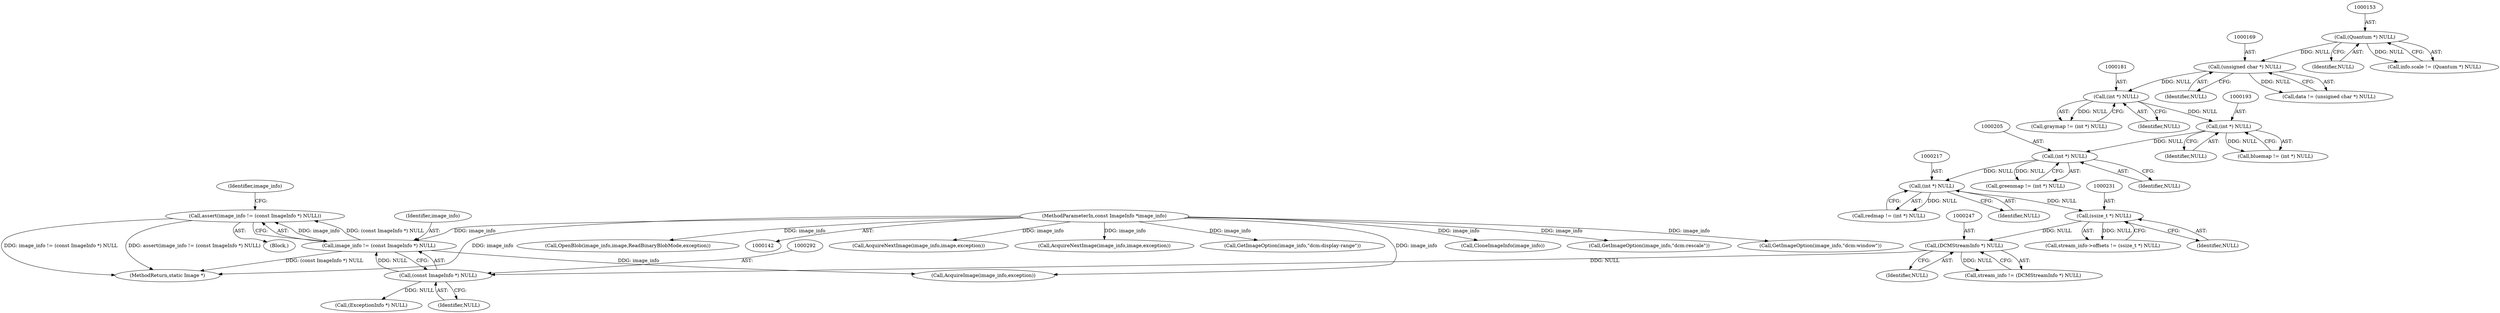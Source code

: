 digraph "0_ImageMagick_16916c8979c32765c542e216b31cee2671b7afe7@API" {
"1000288" [label="(Call,assert(image_info != (const ImageInfo *) NULL))"];
"1000289" [label="(Call,image_info != (const ImageInfo *) NULL)"];
"1000143" [label="(MethodParameterIn,const ImageInfo *image_info)"];
"1000291" [label="(Call,(const ImageInfo *) NULL)"];
"1000246" [label="(Call,(DCMStreamInfo *) NULL)"];
"1000230" [label="(Call,(ssize_t *) NULL)"];
"1000216" [label="(Call,(int *) NULL)"];
"1000204" [label="(Call,(int *) NULL)"];
"1000192" [label="(Call,(int *) NULL)"];
"1000180" [label="(Call,(int *) NULL)"];
"1000168" [label="(Call,(unsigned char *) NULL)"];
"1000152" [label="(Call,(Quantum *) NULL)"];
"1000288" [label="(Call,assert(image_info != (const ImageInfo *) NULL))"];
"1000180" [label="(Call,(int *) NULL)"];
"1000329" [label="(Call,AcquireImage(image_info,exception))"];
"1000194" [label="(Identifier,NULL)"];
"1000145" [label="(Block,)"];
"1000226" [label="(Call,stream_info->offsets != (ssize_t *) NULL)"];
"1000232" [label="(Identifier,NULL)"];
"1004422" [label="(Call,AcquireNextImage(image_info,image,exception))"];
"1000143" [label="(MethodParameterIn,const ImageInfo *image_info)"];
"1004379" [label="(Call,AcquireNextImage(image_info,image,exception))"];
"1000214" [label="(Call,redmap != (int *) NULL)"];
"1000170" [label="(Identifier,NULL)"];
"1000246" [label="(Call,(DCMStreamInfo *) NULL)"];
"1000154" [label="(Identifier,NULL)"];
"1004166" [label="(Call,GetImageOption(image_info,\"dcm:display-range\"))"];
"1000290" [label="(Identifier,image_info)"];
"1000291" [label="(Call,(const ImageInfo *) NULL)"];
"1000178" [label="(Call,graymap != (int *) NULL)"];
"1002835" [label="(Call,CloneImageInfo(image_info))"];
"1000166" [label="(Call,data != (unsigned char *) NULL)"];
"1000148" [label="(Call,info.scale != (Quantum *) NULL)"];
"1000318" [label="(Call,(ExceptionInfo *) NULL)"];
"1000192" [label="(Call,(int *) NULL)"];
"1000244" [label="(Call,stream_info != (DCMStreamInfo *) NULL)"];
"1000168" [label="(Call,(unsigned char *) NULL)"];
"1000289" [label="(Call,image_info != (const ImageInfo *) NULL)"];
"1000190" [label="(Call,bluemap != (int *) NULL)"];
"1004568" [label="(MethodReturn,static Image *)"];
"1000202" [label="(Call,greenmap != (int *) NULL)"];
"1004236" [label="(Call,GetImageOption(image_info,\"dcm:rescale\"))"];
"1000218" [label="(Identifier,NULL)"];
"1000248" [label="(Identifier,NULL)"];
"1000297" [label="(Identifier,image_info)"];
"1004189" [label="(Call,GetImageOption(image_info,\"dcm:window\"))"];
"1000293" [label="(Identifier,NULL)"];
"1000182" [label="(Identifier,NULL)"];
"1000334" [label="(Call,OpenBlob(image_info,image,ReadBinaryBlobMode,exception))"];
"1000216" [label="(Call,(int *) NULL)"];
"1000206" [label="(Identifier,NULL)"];
"1000230" [label="(Call,(ssize_t *) NULL)"];
"1000204" [label="(Call,(int *) NULL)"];
"1000152" [label="(Call,(Quantum *) NULL)"];
"1000288" -> "1000145"  [label="AST: "];
"1000288" -> "1000289"  [label="CFG: "];
"1000289" -> "1000288"  [label="AST: "];
"1000297" -> "1000288"  [label="CFG: "];
"1000288" -> "1004568"  [label="DDG: image_info != (const ImageInfo *) NULL"];
"1000288" -> "1004568"  [label="DDG: assert(image_info != (const ImageInfo *) NULL)"];
"1000289" -> "1000288"  [label="DDG: image_info"];
"1000289" -> "1000288"  [label="DDG: (const ImageInfo *) NULL"];
"1000289" -> "1000291"  [label="CFG: "];
"1000290" -> "1000289"  [label="AST: "];
"1000291" -> "1000289"  [label="AST: "];
"1000289" -> "1004568"  [label="DDG: (const ImageInfo *) NULL"];
"1000143" -> "1000289"  [label="DDG: image_info"];
"1000291" -> "1000289"  [label="DDG: NULL"];
"1000289" -> "1000329"  [label="DDG: image_info"];
"1000143" -> "1000142"  [label="AST: "];
"1000143" -> "1004568"  [label="DDG: image_info"];
"1000143" -> "1000329"  [label="DDG: image_info"];
"1000143" -> "1000334"  [label="DDG: image_info"];
"1000143" -> "1002835"  [label="DDG: image_info"];
"1000143" -> "1004166"  [label="DDG: image_info"];
"1000143" -> "1004189"  [label="DDG: image_info"];
"1000143" -> "1004236"  [label="DDG: image_info"];
"1000143" -> "1004379"  [label="DDG: image_info"];
"1000143" -> "1004422"  [label="DDG: image_info"];
"1000291" -> "1000293"  [label="CFG: "];
"1000292" -> "1000291"  [label="AST: "];
"1000293" -> "1000291"  [label="AST: "];
"1000246" -> "1000291"  [label="DDG: NULL"];
"1000291" -> "1000318"  [label="DDG: NULL"];
"1000246" -> "1000244"  [label="AST: "];
"1000246" -> "1000248"  [label="CFG: "];
"1000247" -> "1000246"  [label="AST: "];
"1000248" -> "1000246"  [label="AST: "];
"1000244" -> "1000246"  [label="CFG: "];
"1000246" -> "1000244"  [label="DDG: NULL"];
"1000230" -> "1000246"  [label="DDG: NULL"];
"1000230" -> "1000226"  [label="AST: "];
"1000230" -> "1000232"  [label="CFG: "];
"1000231" -> "1000230"  [label="AST: "];
"1000232" -> "1000230"  [label="AST: "];
"1000226" -> "1000230"  [label="CFG: "];
"1000230" -> "1000226"  [label="DDG: NULL"];
"1000216" -> "1000230"  [label="DDG: NULL"];
"1000216" -> "1000214"  [label="AST: "];
"1000216" -> "1000218"  [label="CFG: "];
"1000217" -> "1000216"  [label="AST: "];
"1000218" -> "1000216"  [label="AST: "];
"1000214" -> "1000216"  [label="CFG: "];
"1000216" -> "1000214"  [label="DDG: NULL"];
"1000204" -> "1000216"  [label="DDG: NULL"];
"1000204" -> "1000202"  [label="AST: "];
"1000204" -> "1000206"  [label="CFG: "];
"1000205" -> "1000204"  [label="AST: "];
"1000206" -> "1000204"  [label="AST: "];
"1000202" -> "1000204"  [label="CFG: "];
"1000204" -> "1000202"  [label="DDG: NULL"];
"1000192" -> "1000204"  [label="DDG: NULL"];
"1000192" -> "1000190"  [label="AST: "];
"1000192" -> "1000194"  [label="CFG: "];
"1000193" -> "1000192"  [label="AST: "];
"1000194" -> "1000192"  [label="AST: "];
"1000190" -> "1000192"  [label="CFG: "];
"1000192" -> "1000190"  [label="DDG: NULL"];
"1000180" -> "1000192"  [label="DDG: NULL"];
"1000180" -> "1000178"  [label="AST: "];
"1000180" -> "1000182"  [label="CFG: "];
"1000181" -> "1000180"  [label="AST: "];
"1000182" -> "1000180"  [label="AST: "];
"1000178" -> "1000180"  [label="CFG: "];
"1000180" -> "1000178"  [label="DDG: NULL"];
"1000168" -> "1000180"  [label="DDG: NULL"];
"1000168" -> "1000166"  [label="AST: "];
"1000168" -> "1000170"  [label="CFG: "];
"1000169" -> "1000168"  [label="AST: "];
"1000170" -> "1000168"  [label="AST: "];
"1000166" -> "1000168"  [label="CFG: "];
"1000168" -> "1000166"  [label="DDG: NULL"];
"1000152" -> "1000168"  [label="DDG: NULL"];
"1000152" -> "1000148"  [label="AST: "];
"1000152" -> "1000154"  [label="CFG: "];
"1000153" -> "1000152"  [label="AST: "];
"1000154" -> "1000152"  [label="AST: "];
"1000148" -> "1000152"  [label="CFG: "];
"1000152" -> "1000148"  [label="DDG: NULL"];
}
